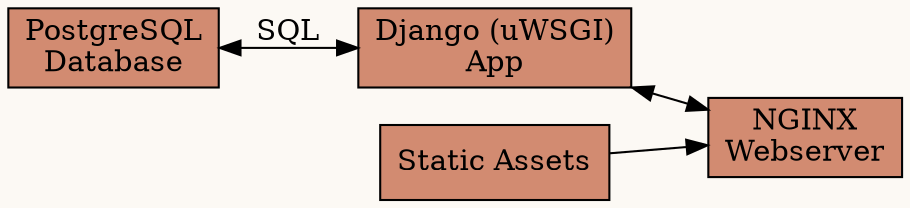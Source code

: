 digraph Application {
    bgcolor = "#fcf9f4";
    rankdir = LR;
    node[shape=box, style=filled, fillcolor="#d28b71"];
    /* subgraph clusterClient { */
    /* 	label = "Client"; */
    /* 	style = filled; */
    /* 	bgcolor = "#f5eeeb"; */
    /* 	browser [label="Browserina"]; */
    /* }; */
    /* subgraph clusterServer { */
    /* 	label="Server"; bgcolor="#f5eeeb"; */
    /* 	app [label="App\n(Django uWSGI)"]; */
    /* 	database [label="Database\n(PostgreSQL)"]; */
    /* 	assets[label="Static Assets"] */
    /* 	webserver [label="NGINX\nWebserver"]; */
    /* }; */

    database [label="Database\n(PostgreSQL)"];
    assets [label="Static Assets"];
    webserver [label="NGINX\nWebserver"];
    database [label="PostgreSQL\nDatabase"];
    app [label="Django (uWSGI)\nApp"];
    database -> app [label="SQL", dir="both"];
    app -> webserver [dir="both"];
    assets -> webserver;
	// browser -> webserver [label="HTTP", dir="both"];
}
